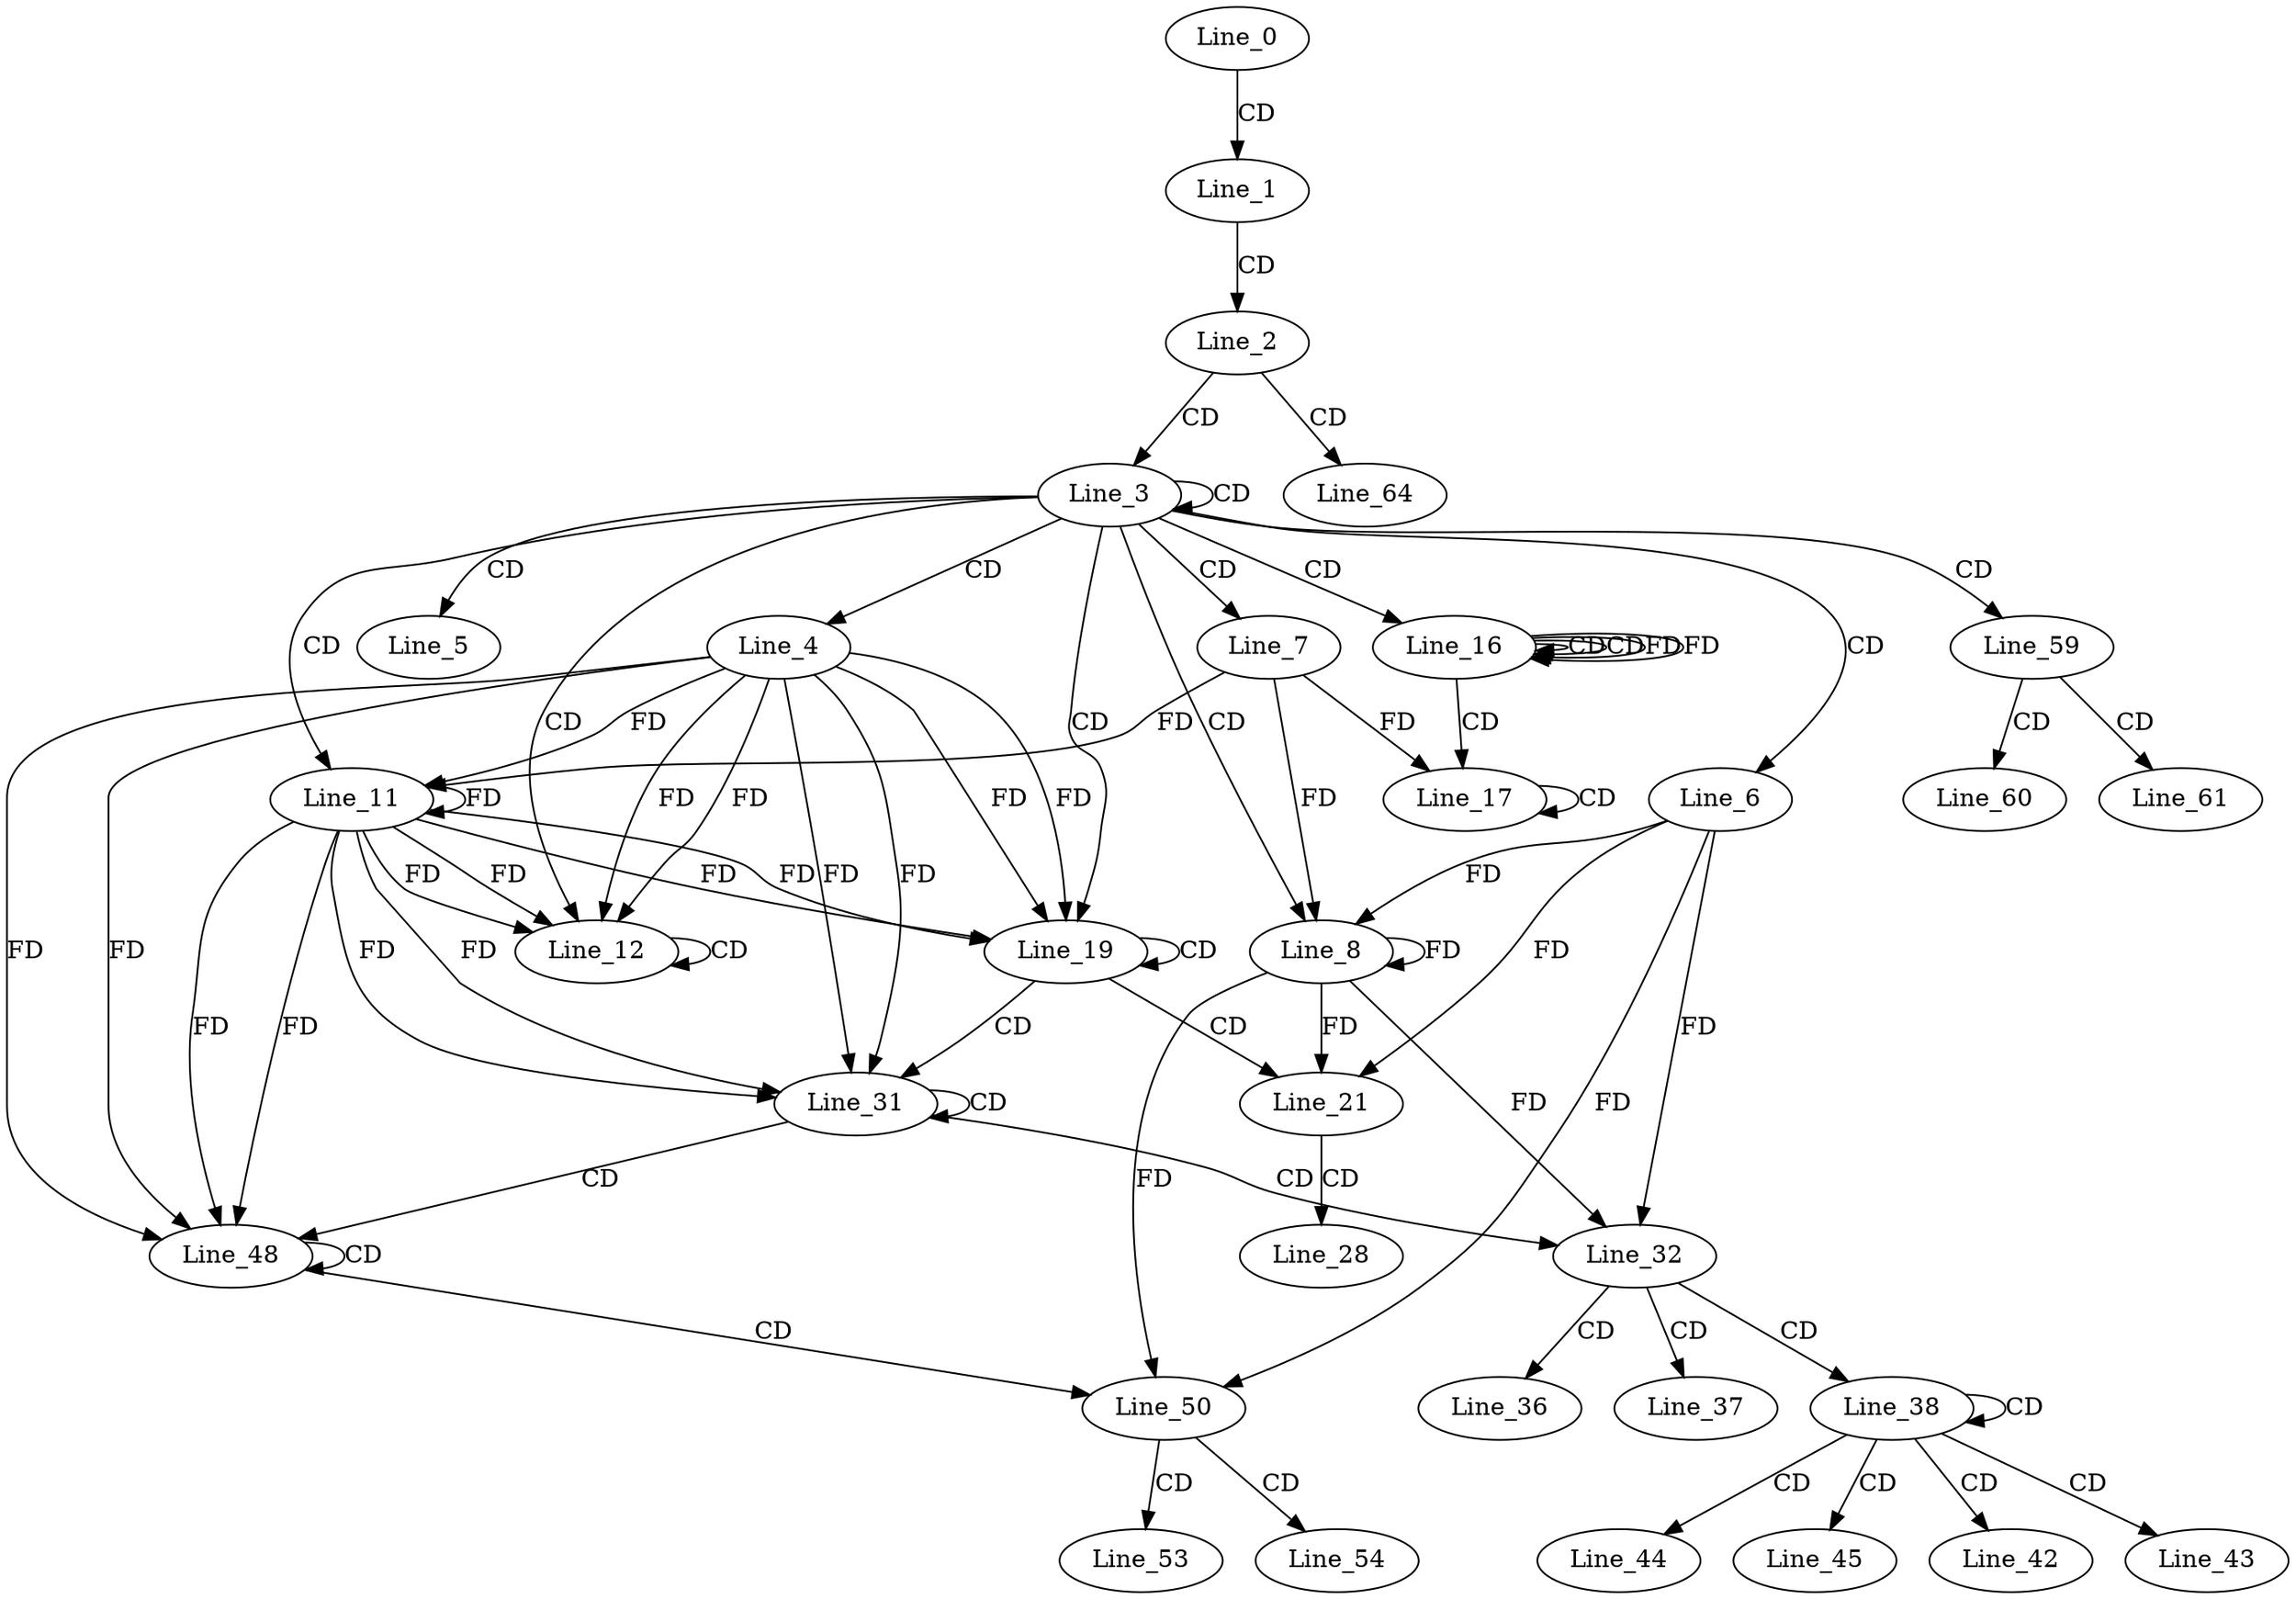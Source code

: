 digraph G {
  Line_0;
  Line_1;
  Line_2;
  Line_3;
  Line_4;
  Line_5;
  Line_6;
  Line_7;
  Line_8;
  Line_8;
  Line_8;
  Line_11;
  Line_11;
  Line_12;
  Line_12;
  Line_16;
  Line_16;
  Line_16;
  Line_17;
  Line_17;
  Line_17;
  Line_19;
  Line_19;
  Line_21;
  Line_28;
  Line_31;
  Line_31;
  Line_32;
  Line_36;
  Line_37;
  Line_38;
  Line_38;
  Line_42;
  Line_43;
  Line_44;
  Line_45;
  Line_48;
  Line_48;
  Line_50;
  Line_53;
  Line_54;
  Line_59;
  Line_60;
  Line_61;
  Line_64;
  Line_0 -> Line_1 [ label="CD" ];
  Line_1 -> Line_2 [ label="CD" ];
  Line_2 -> Line_3 [ label="CD" ];
  Line_3 -> Line_3 [ label="CD" ];
  Line_3 -> Line_4 [ label="CD" ];
  Line_3 -> Line_5 [ label="CD" ];
  Line_3 -> Line_6 [ label="CD" ];
  Line_3 -> Line_7 [ label="CD" ];
  Line_3 -> Line_8 [ label="CD" ];
  Line_6 -> Line_8 [ label="FD" ];
  Line_8 -> Line_8 [ label="FD" ];
  Line_7 -> Line_8 [ label="FD" ];
  Line_3 -> Line_11 [ label="CD" ];
  Line_4 -> Line_11 [ label="FD" ];
  Line_11 -> Line_11 [ label="FD" ];
  Line_7 -> Line_11 [ label="FD" ];
  Line_3 -> Line_12 [ label="CD" ];
  Line_4 -> Line_12 [ label="FD" ];
  Line_11 -> Line_12 [ label="FD" ];
  Line_12 -> Line_12 [ label="CD" ];
  Line_4 -> Line_12 [ label="FD" ];
  Line_11 -> Line_12 [ label="FD" ];
  Line_3 -> Line_16 [ label="CD" ];
  Line_16 -> Line_16 [ label="CD" ];
  Line_16 -> Line_16 [ label="CD" ];
  Line_16 -> Line_16 [ label="FD" ];
  Line_16 -> Line_17 [ label="CD" ];
  Line_17 -> Line_17 [ label="CD" ];
  Line_7 -> Line_17 [ label="FD" ];
  Line_3 -> Line_19 [ label="CD" ];
  Line_4 -> Line_19 [ label="FD" ];
  Line_11 -> Line_19 [ label="FD" ];
  Line_19 -> Line_19 [ label="CD" ];
  Line_4 -> Line_19 [ label="FD" ];
  Line_11 -> Line_19 [ label="FD" ];
  Line_19 -> Line_21 [ label="CD" ];
  Line_6 -> Line_21 [ label="FD" ];
  Line_8 -> Line_21 [ label="FD" ];
  Line_21 -> Line_28 [ label="CD" ];
  Line_19 -> Line_31 [ label="CD" ];
  Line_4 -> Line_31 [ label="FD" ];
  Line_11 -> Line_31 [ label="FD" ];
  Line_31 -> Line_31 [ label="CD" ];
  Line_4 -> Line_31 [ label="FD" ];
  Line_11 -> Line_31 [ label="FD" ];
  Line_31 -> Line_32 [ label="CD" ];
  Line_6 -> Line_32 [ label="FD" ];
  Line_8 -> Line_32 [ label="FD" ];
  Line_32 -> Line_36 [ label="CD" ];
  Line_32 -> Line_37 [ label="CD" ];
  Line_32 -> Line_38 [ label="CD" ];
  Line_38 -> Line_38 [ label="CD" ];
  Line_38 -> Line_42 [ label="CD" ];
  Line_38 -> Line_43 [ label="CD" ];
  Line_38 -> Line_44 [ label="CD" ];
  Line_38 -> Line_45 [ label="CD" ];
  Line_31 -> Line_48 [ label="CD" ];
  Line_4 -> Line_48 [ label="FD" ];
  Line_11 -> Line_48 [ label="FD" ];
  Line_48 -> Line_48 [ label="CD" ];
  Line_4 -> Line_48 [ label="FD" ];
  Line_11 -> Line_48 [ label="FD" ];
  Line_48 -> Line_50 [ label="CD" ];
  Line_6 -> Line_50 [ label="FD" ];
  Line_8 -> Line_50 [ label="FD" ];
  Line_50 -> Line_53 [ label="CD" ];
  Line_50 -> Line_54 [ label="CD" ];
  Line_3 -> Line_59 [ label="CD" ];
  Line_59 -> Line_60 [ label="CD" ];
  Line_59 -> Line_61 [ label="CD" ];
  Line_2 -> Line_64 [ label="CD" ];
  Line_16 -> Line_16 [ label="FD" ];
}
